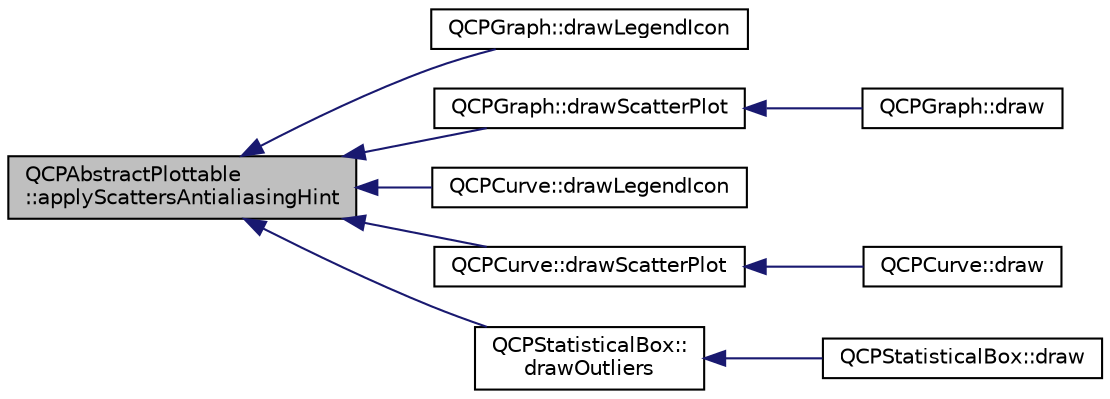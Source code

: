 digraph "QCPAbstractPlottable::applyScattersAntialiasingHint"
{
  edge [fontname="Helvetica",fontsize="10",labelfontname="Helvetica",labelfontsize="10"];
  node [fontname="Helvetica",fontsize="10",shape=record];
  rankdir="LR";
  Node63 [label="QCPAbstractPlottable\l::applyScattersAntialiasingHint",height=0.2,width=0.4,color="black", fillcolor="grey75", style="filled", fontcolor="black"];
  Node63 -> Node64 [dir="back",color="midnightblue",fontsize="10",style="solid",fontname="Helvetica"];
  Node64 [label="QCPGraph::drawLegendIcon",height=0.2,width=0.4,color="black", fillcolor="white", style="filled",URL="$d2/d4c/class_q_c_p_graph.html#ae962caca309faae29ce0988d0d0eff4b"];
  Node63 -> Node65 [dir="back",color="midnightblue",fontsize="10",style="solid",fontname="Helvetica"];
  Node65 [label="QCPGraph::drawScatterPlot",height=0.2,width=0.4,color="black", fillcolor="white", style="filled",URL="$d2/d4c/class_q_c_p_graph.html#ae1f3edd5eb41aa5782e61673488fd3e0"];
  Node65 -> Node66 [dir="back",color="midnightblue",fontsize="10",style="solid",fontname="Helvetica"];
  Node66 [label="QCPGraph::draw",height=0.2,width=0.4,color="black", fillcolor="white", style="filled",URL="$d2/d4c/class_q_c_p_graph.html#a659218cc62c2a7786213d9dd429c1c8d"];
  Node63 -> Node67 [dir="back",color="midnightblue",fontsize="10",style="solid",fontname="Helvetica"];
  Node67 [label="QCPCurve::drawLegendIcon",height=0.2,width=0.4,color="black", fillcolor="white", style="filled",URL="$d6/d30/class_q_c_p_curve.html#acccc86e9f496bb0392529f59f3a69dbc"];
  Node63 -> Node68 [dir="back",color="midnightblue",fontsize="10",style="solid",fontname="Helvetica"];
  Node68 [label="QCPCurve::drawScatterPlot",height=0.2,width=0.4,color="black", fillcolor="white", style="filled",URL="$d6/d30/class_q_c_p_curve.html#a00d17c020796ac84c84f881201c2ed10"];
  Node68 -> Node69 [dir="back",color="midnightblue",fontsize="10",style="solid",fontname="Helvetica"];
  Node69 [label="QCPCurve::draw",height=0.2,width=0.4,color="black", fillcolor="white", style="filled",URL="$d6/d30/class_q_c_p_curve.html#a2361302d2fc6ec669849bd3bca00c4b2"];
  Node63 -> Node70 [dir="back",color="midnightblue",fontsize="10",style="solid",fontname="Helvetica"];
  Node70 [label="QCPStatisticalBox::\ldrawOutliers",height=0.2,width=0.4,color="black", fillcolor="white", style="filled",URL="$de/d8d/class_q_c_p_statistical_box.html#a8550e16af27b4e05d92bb337fb34324f"];
  Node70 -> Node71 [dir="back",color="midnightblue",fontsize="10",style="solid",fontname="Helvetica"];
  Node71 [label="QCPStatisticalBox::draw",height=0.2,width=0.4,color="black", fillcolor="white", style="filled",URL="$de/d8d/class_q_c_p_statistical_box.html#a753b62761217dd6b92f8a29e286a1317"];
}
